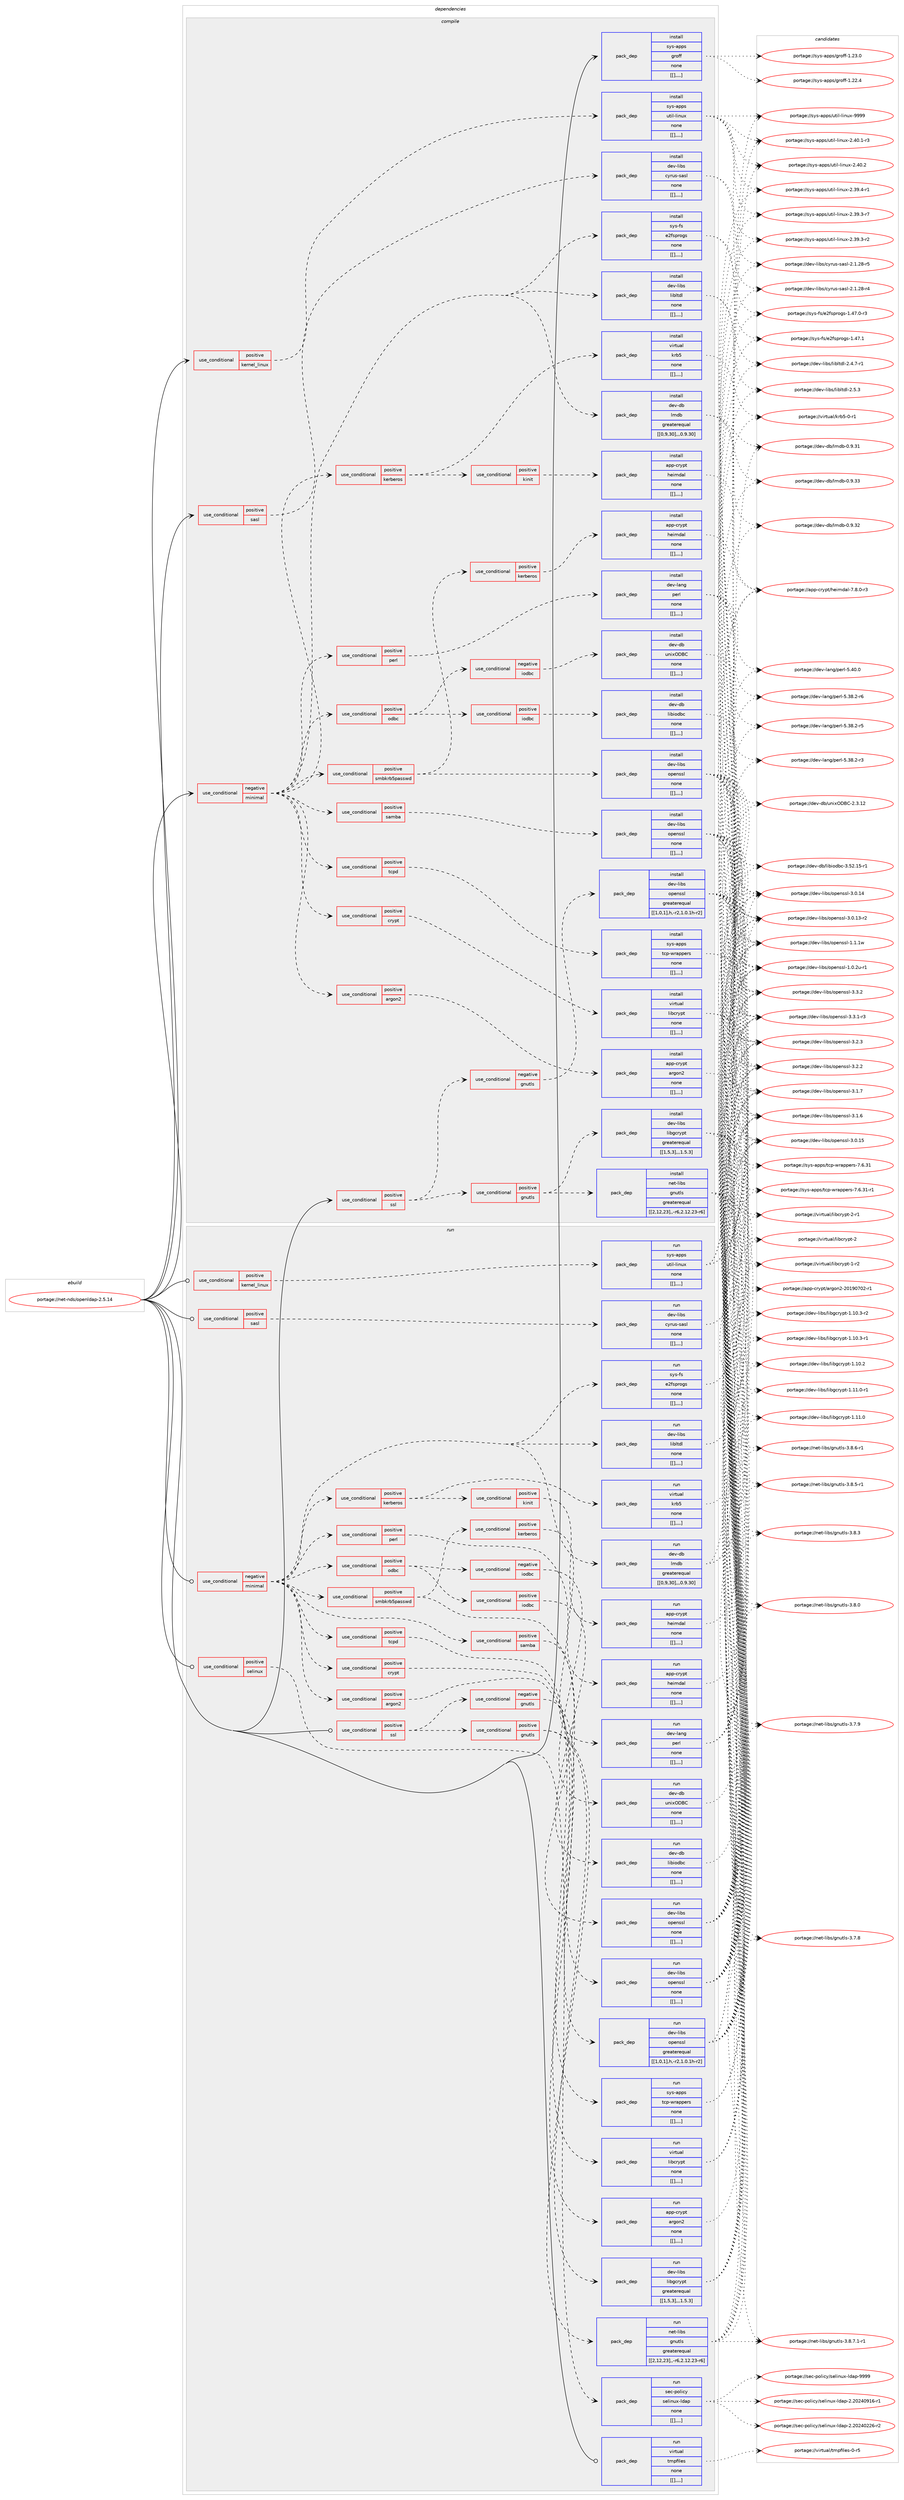 digraph prolog {

# *************
# Graph options
# *************

newrank=true;
concentrate=true;
compound=true;
graph [rankdir=LR,fontname=Helvetica,fontsize=10,ranksep=1.5];#, ranksep=2.5, nodesep=0.2];
edge  [arrowhead=vee];
node  [fontname=Helvetica,fontsize=10];

# **********
# The ebuild
# **********

subgraph cluster_leftcol {
color=gray;
label=<<i>ebuild</i>>;
id [label="portage://net-nds/openldap-2.5.14", color=red, width=4, href="../net-nds/openldap-2.5.14.svg"];
}

# ****************
# The dependencies
# ****************

subgraph cluster_midcol {
color=gray;
label=<<i>dependencies</i>>;
subgraph cluster_compile {
fillcolor="#eeeeee";
style=filled;
label=<<i>compile</i>>;
subgraph cond106045 {
dependency401354 [label=<<TABLE BORDER="0" CELLBORDER="1" CELLSPACING="0" CELLPADDING="4"><TR><TD ROWSPAN="3" CELLPADDING="10">use_conditional</TD></TR><TR><TD>negative</TD></TR><TR><TD>minimal</TD></TR></TABLE>>, shape=none, color=red];
subgraph pack292295 {
dependency401376 [label=<<TABLE BORDER="0" CELLBORDER="1" CELLSPACING="0" CELLPADDING="4" WIDTH="220"><TR><TD ROWSPAN="6" CELLPADDING="30">pack_dep</TD></TR><TR><TD WIDTH="110">install</TD></TR><TR><TD>dev-libs</TD></TR><TR><TD>libltdl</TD></TR><TR><TD>none</TD></TR><TR><TD>[[],,,,]</TD></TR></TABLE>>, shape=none, color=blue];
}
dependency401354:e -> dependency401376:w [weight=20,style="dashed",arrowhead="vee"];
subgraph pack292309 {
dependency401384 [label=<<TABLE BORDER="0" CELLBORDER="1" CELLSPACING="0" CELLPADDING="4" WIDTH="220"><TR><TD ROWSPAN="6" CELLPADDING="30">pack_dep</TD></TR><TR><TD WIDTH="110">install</TD></TR><TR><TD>sys-fs</TD></TR><TR><TD>e2fsprogs</TD></TR><TR><TD>none</TD></TR><TR><TD>[[],,,,]</TD></TR></TABLE>>, shape=none, color=blue];
}
dependency401354:e -> dependency401384:w [weight=20,style="dashed",arrowhead="vee"];
subgraph pack292321 {
dependency401397 [label=<<TABLE BORDER="0" CELLBORDER="1" CELLSPACING="0" CELLPADDING="4" WIDTH="220"><TR><TD ROWSPAN="6" CELLPADDING="30">pack_dep</TD></TR><TR><TD WIDTH="110">install</TD></TR><TR><TD>dev-db</TD></TR><TR><TD>lmdb</TD></TR><TR><TD>greaterequal</TD></TR><TR><TD>[[0,9,30],,,0.9.30]</TD></TR></TABLE>>, shape=none, color=blue];
}
dependency401354:e -> dependency401397:w [weight=20,style="dashed",arrowhead="vee"];
subgraph cond106056 {
dependency401435 [label=<<TABLE BORDER="0" CELLBORDER="1" CELLSPACING="0" CELLPADDING="4"><TR><TD ROWSPAN="3" CELLPADDING="10">use_conditional</TD></TR><TR><TD>positive</TD></TR><TR><TD>argon2</TD></TR></TABLE>>, shape=none, color=red];
subgraph pack292349 {
dependency401450 [label=<<TABLE BORDER="0" CELLBORDER="1" CELLSPACING="0" CELLPADDING="4" WIDTH="220"><TR><TD ROWSPAN="6" CELLPADDING="30">pack_dep</TD></TR><TR><TD WIDTH="110">install</TD></TR><TR><TD>app-crypt</TD></TR><TR><TD>argon2</TD></TR><TR><TD>none</TD></TR><TR><TD>[[],,,,]</TD></TR></TABLE>>, shape=none, color=blue];
}
dependency401435:e -> dependency401450:w [weight=20,style="dashed",arrowhead="vee"];
}
dependency401354:e -> dependency401435:w [weight=20,style="dashed",arrowhead="vee"];
subgraph cond106075 {
dependency401471 [label=<<TABLE BORDER="0" CELLBORDER="1" CELLSPACING="0" CELLPADDING="4"><TR><TD ROWSPAN="3" CELLPADDING="10">use_conditional</TD></TR><TR><TD>positive</TD></TR><TR><TD>crypt</TD></TR></TABLE>>, shape=none, color=red];
subgraph pack292374 {
dependency401472 [label=<<TABLE BORDER="0" CELLBORDER="1" CELLSPACING="0" CELLPADDING="4" WIDTH="220"><TR><TD ROWSPAN="6" CELLPADDING="30">pack_dep</TD></TR><TR><TD WIDTH="110">install</TD></TR><TR><TD>virtual</TD></TR><TR><TD>libcrypt</TD></TR><TR><TD>none</TD></TR><TR><TD>[[],,,,]</TD></TR></TABLE>>, shape=none, color=blue];
}
dependency401471:e -> dependency401472:w [weight=20,style="dashed",arrowhead="vee"];
}
dependency401354:e -> dependency401471:w [weight=20,style="dashed",arrowhead="vee"];
subgraph cond106077 {
dependency401493 [label=<<TABLE BORDER="0" CELLBORDER="1" CELLSPACING="0" CELLPADDING="4"><TR><TD ROWSPAN="3" CELLPADDING="10">use_conditional</TD></TR><TR><TD>positive</TD></TR><TR><TD>tcpd</TD></TR></TABLE>>, shape=none, color=red];
subgraph pack292397 {
dependency401540 [label=<<TABLE BORDER="0" CELLBORDER="1" CELLSPACING="0" CELLPADDING="4" WIDTH="220"><TR><TD ROWSPAN="6" CELLPADDING="30">pack_dep</TD></TR><TR><TD WIDTH="110">install</TD></TR><TR><TD>sys-apps</TD></TR><TR><TD>tcp-wrappers</TD></TR><TR><TD>none</TD></TR><TR><TD>[[],,,,]</TD></TR></TABLE>>, shape=none, color=blue];
}
dependency401493:e -> dependency401540:w [weight=20,style="dashed",arrowhead="vee"];
}
dependency401354:e -> dependency401493:w [weight=20,style="dashed",arrowhead="vee"];
subgraph cond106100 {
dependency401545 [label=<<TABLE BORDER="0" CELLBORDER="1" CELLSPACING="0" CELLPADDING="4"><TR><TD ROWSPAN="3" CELLPADDING="10">use_conditional</TD></TR><TR><TD>positive</TD></TR><TR><TD>odbc</TD></TR></TABLE>>, shape=none, color=red];
subgraph cond106106 {
dependency401603 [label=<<TABLE BORDER="0" CELLBORDER="1" CELLSPACING="0" CELLPADDING="4"><TR><TD ROWSPAN="3" CELLPADDING="10">use_conditional</TD></TR><TR><TD>negative</TD></TR><TR><TD>iodbc</TD></TR></TABLE>>, shape=none, color=red];
subgraph pack292498 {
dependency401658 [label=<<TABLE BORDER="0" CELLBORDER="1" CELLSPACING="0" CELLPADDING="4" WIDTH="220"><TR><TD ROWSPAN="6" CELLPADDING="30">pack_dep</TD></TR><TR><TD WIDTH="110">install</TD></TR><TR><TD>dev-db</TD></TR><TR><TD>unixODBC</TD></TR><TR><TD>none</TD></TR><TR><TD>[[],,,,]</TD></TR></TABLE>>, shape=none, color=blue];
}
dependency401603:e -> dependency401658:w [weight=20,style="dashed",arrowhead="vee"];
}
dependency401545:e -> dependency401603:w [weight=20,style="dashed",arrowhead="vee"];
subgraph cond106135 {
dependency401686 [label=<<TABLE BORDER="0" CELLBORDER="1" CELLSPACING="0" CELLPADDING="4"><TR><TD ROWSPAN="3" CELLPADDING="10">use_conditional</TD></TR><TR><TD>positive</TD></TR><TR><TD>iodbc</TD></TR></TABLE>>, shape=none, color=red];
subgraph pack292520 {
dependency401689 [label=<<TABLE BORDER="0" CELLBORDER="1" CELLSPACING="0" CELLPADDING="4" WIDTH="220"><TR><TD ROWSPAN="6" CELLPADDING="30">pack_dep</TD></TR><TR><TD WIDTH="110">install</TD></TR><TR><TD>dev-db</TD></TR><TR><TD>libiodbc</TD></TR><TR><TD>none</TD></TR><TR><TD>[[],,,,]</TD></TR></TABLE>>, shape=none, color=blue];
}
dependency401686:e -> dependency401689:w [weight=20,style="dashed",arrowhead="vee"];
}
dependency401545:e -> dependency401686:w [weight=20,style="dashed",arrowhead="vee"];
}
dependency401354:e -> dependency401545:w [weight=20,style="dashed",arrowhead="vee"];
subgraph cond106152 {
dependency401710 [label=<<TABLE BORDER="0" CELLBORDER="1" CELLSPACING="0" CELLPADDING="4"><TR><TD ROWSPAN="3" CELLPADDING="10">use_conditional</TD></TR><TR><TD>positive</TD></TR><TR><TD>perl</TD></TR></TABLE>>, shape=none, color=red];
subgraph pack292536 {
dependency401728 [label=<<TABLE BORDER="0" CELLBORDER="1" CELLSPACING="0" CELLPADDING="4" WIDTH="220"><TR><TD ROWSPAN="6" CELLPADDING="30">pack_dep</TD></TR><TR><TD WIDTH="110">install</TD></TR><TR><TD>dev-lang</TD></TR><TR><TD>perl</TD></TR><TR><TD>none</TD></TR><TR><TD>[[],,,,]</TD></TR></TABLE>>, shape=none, color=blue];
}
dependency401710:e -> dependency401728:w [weight=20,style="dashed",arrowhead="vee"];
}
dependency401354:e -> dependency401710:w [weight=20,style="dashed",arrowhead="vee"];
subgraph cond106166 {
dependency401748 [label=<<TABLE BORDER="0" CELLBORDER="1" CELLSPACING="0" CELLPADDING="4"><TR><TD ROWSPAN="3" CELLPADDING="10">use_conditional</TD></TR><TR><TD>positive</TD></TR><TR><TD>samba</TD></TR></TABLE>>, shape=none, color=red];
subgraph pack292600 {
dependency401836 [label=<<TABLE BORDER="0" CELLBORDER="1" CELLSPACING="0" CELLPADDING="4" WIDTH="220"><TR><TD ROWSPAN="6" CELLPADDING="30">pack_dep</TD></TR><TR><TD WIDTH="110">install</TD></TR><TR><TD>dev-libs</TD></TR><TR><TD>openssl</TD></TR><TR><TD>none</TD></TR><TR><TD>[[],,,,]</TD></TR></TABLE>>, shape=none, color=blue];
}
dependency401748:e -> dependency401836:w [weight=20,style="dashed",arrowhead="vee"];
}
dependency401354:e -> dependency401748:w [weight=20,style="dashed",arrowhead="vee"];
subgraph cond106210 {
dependency401931 [label=<<TABLE BORDER="0" CELLBORDER="1" CELLSPACING="0" CELLPADDING="4"><TR><TD ROWSPAN="3" CELLPADDING="10">use_conditional</TD></TR><TR><TD>positive</TD></TR><TR><TD>smbkrb5passwd</TD></TR></TABLE>>, shape=none, color=red];
subgraph pack292702 {
dependency401999 [label=<<TABLE BORDER="0" CELLBORDER="1" CELLSPACING="0" CELLPADDING="4" WIDTH="220"><TR><TD ROWSPAN="6" CELLPADDING="30">pack_dep</TD></TR><TR><TD WIDTH="110">install</TD></TR><TR><TD>dev-libs</TD></TR><TR><TD>openssl</TD></TR><TR><TD>none</TD></TR><TR><TD>[[],,,,]</TD></TR></TABLE>>, shape=none, color=blue];
}
dependency401931:e -> dependency401999:w [weight=20,style="dashed",arrowhead="vee"];
subgraph cond106248 {
dependency402040 [label=<<TABLE BORDER="0" CELLBORDER="1" CELLSPACING="0" CELLPADDING="4"><TR><TD ROWSPAN="3" CELLPADDING="10">use_conditional</TD></TR><TR><TD>positive</TD></TR><TR><TD>kerberos</TD></TR></TABLE>>, shape=none, color=red];
subgraph pack292767 {
dependency402059 [label=<<TABLE BORDER="0" CELLBORDER="1" CELLSPACING="0" CELLPADDING="4" WIDTH="220"><TR><TD ROWSPAN="6" CELLPADDING="30">pack_dep</TD></TR><TR><TD WIDTH="110">install</TD></TR><TR><TD>app-crypt</TD></TR><TR><TD>heimdal</TD></TR><TR><TD>none</TD></TR><TR><TD>[[],,,,]</TD></TR></TABLE>>, shape=none, color=blue];
}
dependency402040:e -> dependency402059:w [weight=20,style="dashed",arrowhead="vee"];
}
dependency401931:e -> dependency402040:w [weight=20,style="dashed",arrowhead="vee"];
}
dependency401354:e -> dependency401931:w [weight=20,style="dashed",arrowhead="vee"];
subgraph cond106262 {
dependency402097 [label=<<TABLE BORDER="0" CELLBORDER="1" CELLSPACING="0" CELLPADDING="4"><TR><TD ROWSPAN="3" CELLPADDING="10">use_conditional</TD></TR><TR><TD>positive</TD></TR><TR><TD>kerberos</TD></TR></TABLE>>, shape=none, color=red];
subgraph pack292798 {
dependency402117 [label=<<TABLE BORDER="0" CELLBORDER="1" CELLSPACING="0" CELLPADDING="4" WIDTH="220"><TR><TD ROWSPAN="6" CELLPADDING="30">pack_dep</TD></TR><TR><TD WIDTH="110">install</TD></TR><TR><TD>virtual</TD></TR><TR><TD>krb5</TD></TR><TR><TD>none</TD></TR><TR><TD>[[],,,,]</TD></TR></TABLE>>, shape=none, color=blue];
}
dependency402097:e -> dependency402117:w [weight=20,style="dashed",arrowhead="vee"];
subgraph cond106273 {
dependency402120 [label=<<TABLE BORDER="0" CELLBORDER="1" CELLSPACING="0" CELLPADDING="4"><TR><TD ROWSPAN="3" CELLPADDING="10">use_conditional</TD></TR><TR><TD>positive</TD></TR><TR><TD>kinit</TD></TR></TABLE>>, shape=none, color=red];
subgraph pack292817 {
dependency402137 [label=<<TABLE BORDER="0" CELLBORDER="1" CELLSPACING="0" CELLPADDING="4" WIDTH="220"><TR><TD ROWSPAN="6" CELLPADDING="30">pack_dep</TD></TR><TR><TD WIDTH="110">install</TD></TR><TR><TD>app-crypt</TD></TR><TR><TD>heimdal</TD></TR><TR><TD>none</TD></TR><TR><TD>[[],,,,]</TD></TR></TABLE>>, shape=none, color=blue];
}
dependency402120:e -> dependency402137:w [weight=20,style="dashed",arrowhead="vee"];
}
dependency402097:e -> dependency402120:w [weight=20,style="dashed",arrowhead="vee"];
}
dependency401354:e -> dependency402097:w [weight=20,style="dashed",arrowhead="vee"];
}
id:e -> dependency401354:w [weight=20,style="solid",arrowhead="vee"];
subgraph cond106283 {
dependency402162 [label=<<TABLE BORDER="0" CELLBORDER="1" CELLSPACING="0" CELLPADDING="4"><TR><TD ROWSPAN="3" CELLPADDING="10">use_conditional</TD></TR><TR><TD>positive</TD></TR><TR><TD>kernel_linux</TD></TR></TABLE>>, shape=none, color=red];
subgraph pack292858 {
dependency402181 [label=<<TABLE BORDER="0" CELLBORDER="1" CELLSPACING="0" CELLPADDING="4" WIDTH="220"><TR><TD ROWSPAN="6" CELLPADDING="30">pack_dep</TD></TR><TR><TD WIDTH="110">install</TD></TR><TR><TD>sys-apps</TD></TR><TR><TD>util-linux</TD></TR><TR><TD>none</TD></TR><TR><TD>[[],,,,]</TD></TR></TABLE>>, shape=none, color=blue];
}
dependency402162:e -> dependency402181:w [weight=20,style="dashed",arrowhead="vee"];
}
id:e -> dependency402162:w [weight=20,style="solid",arrowhead="vee"];
subgraph cond106292 {
dependency402202 [label=<<TABLE BORDER="0" CELLBORDER="1" CELLSPACING="0" CELLPADDING="4"><TR><TD ROWSPAN="3" CELLPADDING="10">use_conditional</TD></TR><TR><TD>positive</TD></TR><TR><TD>sasl</TD></TR></TABLE>>, shape=none, color=red];
subgraph pack292891 {
dependency402256 [label=<<TABLE BORDER="0" CELLBORDER="1" CELLSPACING="0" CELLPADDING="4" WIDTH="220"><TR><TD ROWSPAN="6" CELLPADDING="30">pack_dep</TD></TR><TR><TD WIDTH="110">install</TD></TR><TR><TD>dev-libs</TD></TR><TR><TD>cyrus-sasl</TD></TR><TR><TD>none</TD></TR><TR><TD>[[],,,,]</TD></TR></TABLE>>, shape=none, color=blue];
}
dependency402202:e -> dependency402256:w [weight=20,style="dashed",arrowhead="vee"];
}
id:e -> dependency402202:w [weight=20,style="solid",arrowhead="vee"];
subgraph cond106328 {
dependency402320 [label=<<TABLE BORDER="0" CELLBORDER="1" CELLSPACING="0" CELLPADDING="4"><TR><TD ROWSPAN="3" CELLPADDING="10">use_conditional</TD></TR><TR><TD>positive</TD></TR><TR><TD>ssl</TD></TR></TABLE>>, shape=none, color=red];
subgraph cond106339 {
dependency402358 [label=<<TABLE BORDER="0" CELLBORDER="1" CELLSPACING="0" CELLPADDING="4"><TR><TD ROWSPAN="3" CELLPADDING="10">use_conditional</TD></TR><TR><TD>negative</TD></TR><TR><TD>gnutls</TD></TR></TABLE>>, shape=none, color=red];
subgraph pack293003 {
dependency402379 [label=<<TABLE BORDER="0" CELLBORDER="1" CELLSPACING="0" CELLPADDING="4" WIDTH="220"><TR><TD ROWSPAN="6" CELLPADDING="30">pack_dep</TD></TR><TR><TD WIDTH="110">install</TD></TR><TR><TD>dev-libs</TD></TR><TR><TD>openssl</TD></TR><TR><TD>greaterequal</TD></TR><TR><TD>[[1,0,1],h,-r2,1.0.1h-r2]</TD></TR></TABLE>>, shape=none, color=blue];
}
dependency402358:e -> dependency402379:w [weight=20,style="dashed",arrowhead="vee"];
}
dependency402320:e -> dependency402358:w [weight=20,style="dashed",arrowhead="vee"];
subgraph cond106374 {
dependency402500 [label=<<TABLE BORDER="0" CELLBORDER="1" CELLSPACING="0" CELLPADDING="4"><TR><TD ROWSPAN="3" CELLPADDING="10">use_conditional</TD></TR><TR><TD>positive</TD></TR><TR><TD>gnutls</TD></TR></TABLE>>, shape=none, color=red];
subgraph pack293090 {
dependency402502 [label=<<TABLE BORDER="0" CELLBORDER="1" CELLSPACING="0" CELLPADDING="4" WIDTH="220"><TR><TD ROWSPAN="6" CELLPADDING="30">pack_dep</TD></TR><TR><TD WIDTH="110">install</TD></TR><TR><TD>net-libs</TD></TR><TR><TD>gnutls</TD></TR><TR><TD>greaterequal</TD></TR><TR><TD>[[2,12,23],,-r6,2.12.23-r6]</TD></TR></TABLE>>, shape=none, color=blue];
}
dependency402500:e -> dependency402502:w [weight=20,style="dashed",arrowhead="vee"];
subgraph pack293095 {
dependency402521 [label=<<TABLE BORDER="0" CELLBORDER="1" CELLSPACING="0" CELLPADDING="4" WIDTH="220"><TR><TD ROWSPAN="6" CELLPADDING="30">pack_dep</TD></TR><TR><TD WIDTH="110">install</TD></TR><TR><TD>dev-libs</TD></TR><TR><TD>libgcrypt</TD></TR><TR><TD>greaterequal</TD></TR><TR><TD>[[1,5,3],,,1.5.3]</TD></TR></TABLE>>, shape=none, color=blue];
}
dependency402500:e -> dependency402521:w [weight=20,style="dashed",arrowhead="vee"];
}
dependency402320:e -> dependency402500:w [weight=20,style="dashed",arrowhead="vee"];
}
id:e -> dependency402320:w [weight=20,style="solid",arrowhead="vee"];
subgraph pack293126 {
dependency402564 [label=<<TABLE BORDER="0" CELLBORDER="1" CELLSPACING="0" CELLPADDING="4" WIDTH="220"><TR><TD ROWSPAN="6" CELLPADDING="30">pack_dep</TD></TR><TR><TD WIDTH="110">install</TD></TR><TR><TD>sys-apps</TD></TR><TR><TD>groff</TD></TR><TR><TD>none</TD></TR><TR><TD>[[],,,,]</TD></TR></TABLE>>, shape=none, color=blue];
}
id:e -> dependency402564:w [weight=20,style="solid",arrowhead="vee"];
}
subgraph cluster_compileandrun {
fillcolor="#eeeeee";
style=filled;
label=<<i>compile and run</i>>;
}
subgraph cluster_run {
fillcolor="#eeeeee";
style=filled;
label=<<i>run</i>>;
subgraph cond106401 {
dependency402594 [label=<<TABLE BORDER="0" CELLBORDER="1" CELLSPACING="0" CELLPADDING="4"><TR><TD ROWSPAN="3" CELLPADDING="10">use_conditional</TD></TR><TR><TD>negative</TD></TR><TR><TD>minimal</TD></TR></TABLE>>, shape=none, color=red];
subgraph pack293178 {
dependency402618 [label=<<TABLE BORDER="0" CELLBORDER="1" CELLSPACING="0" CELLPADDING="4" WIDTH="220"><TR><TD ROWSPAN="6" CELLPADDING="30">pack_dep</TD></TR><TR><TD WIDTH="110">run</TD></TR><TR><TD>dev-libs</TD></TR><TR><TD>libltdl</TD></TR><TR><TD>none</TD></TR><TR><TD>[[],,,,]</TD></TR></TABLE>>, shape=none, color=blue];
}
dependency402594:e -> dependency402618:w [weight=20,style="dashed",arrowhead="vee"];
subgraph pack293182 {
dependency402623 [label=<<TABLE BORDER="0" CELLBORDER="1" CELLSPACING="0" CELLPADDING="4" WIDTH="220"><TR><TD ROWSPAN="6" CELLPADDING="30">pack_dep</TD></TR><TR><TD WIDTH="110">run</TD></TR><TR><TD>sys-fs</TD></TR><TR><TD>e2fsprogs</TD></TR><TR><TD>none</TD></TR><TR><TD>[[],,,,]</TD></TR></TABLE>>, shape=none, color=blue];
}
dependency402594:e -> dependency402623:w [weight=20,style="dashed",arrowhead="vee"];
subgraph pack293256 {
dependency402714 [label=<<TABLE BORDER="0" CELLBORDER="1" CELLSPACING="0" CELLPADDING="4" WIDTH="220"><TR><TD ROWSPAN="6" CELLPADDING="30">pack_dep</TD></TR><TR><TD WIDTH="110">run</TD></TR><TR><TD>dev-db</TD></TR><TR><TD>lmdb</TD></TR><TR><TD>greaterequal</TD></TR><TR><TD>[[0,9,30],,,0.9.30]</TD></TR></TABLE>>, shape=none, color=blue];
}
dependency402594:e -> dependency402714:w [weight=20,style="dashed",arrowhead="vee"];
subgraph cond106427 {
dependency402720 [label=<<TABLE BORDER="0" CELLBORDER="1" CELLSPACING="0" CELLPADDING="4"><TR><TD ROWSPAN="3" CELLPADDING="10">use_conditional</TD></TR><TR><TD>positive</TD></TR><TR><TD>argon2</TD></TR></TABLE>>, shape=none, color=red];
subgraph pack293263 {
dependency402722 [label=<<TABLE BORDER="0" CELLBORDER="1" CELLSPACING="0" CELLPADDING="4" WIDTH="220"><TR><TD ROWSPAN="6" CELLPADDING="30">pack_dep</TD></TR><TR><TD WIDTH="110">run</TD></TR><TR><TD>app-crypt</TD></TR><TR><TD>argon2</TD></TR><TR><TD>none</TD></TR><TR><TD>[[],,,,]</TD></TR></TABLE>>, shape=none, color=blue];
}
dependency402720:e -> dependency402722:w [weight=20,style="dashed",arrowhead="vee"];
}
dependency402594:e -> dependency402720:w [weight=20,style="dashed",arrowhead="vee"];
subgraph cond106464 {
dependency402808 [label=<<TABLE BORDER="0" CELLBORDER="1" CELLSPACING="0" CELLPADDING="4"><TR><TD ROWSPAN="3" CELLPADDING="10">use_conditional</TD></TR><TR><TD>positive</TD></TR><TR><TD>crypt</TD></TR></TABLE>>, shape=none, color=red];
subgraph pack293329 {
dependency402827 [label=<<TABLE BORDER="0" CELLBORDER="1" CELLSPACING="0" CELLPADDING="4" WIDTH="220"><TR><TD ROWSPAN="6" CELLPADDING="30">pack_dep</TD></TR><TR><TD WIDTH="110">run</TD></TR><TR><TD>virtual</TD></TR><TR><TD>libcrypt</TD></TR><TR><TD>none</TD></TR><TR><TD>[[],,,,]</TD></TR></TABLE>>, shape=none, color=blue];
}
dependency402808:e -> dependency402827:w [weight=20,style="dashed",arrowhead="vee"];
}
dependency402594:e -> dependency402808:w [weight=20,style="dashed",arrowhead="vee"];
subgraph cond106477 {
dependency402876 [label=<<TABLE BORDER="0" CELLBORDER="1" CELLSPACING="0" CELLPADDING="4"><TR><TD ROWSPAN="3" CELLPADDING="10">use_conditional</TD></TR><TR><TD>positive</TD></TR><TR><TD>tcpd</TD></TR></TABLE>>, shape=none, color=red];
subgraph pack293364 {
dependency402877 [label=<<TABLE BORDER="0" CELLBORDER="1" CELLSPACING="0" CELLPADDING="4" WIDTH="220"><TR><TD ROWSPAN="6" CELLPADDING="30">pack_dep</TD></TR><TR><TD WIDTH="110">run</TD></TR><TR><TD>sys-apps</TD></TR><TR><TD>tcp-wrappers</TD></TR><TR><TD>none</TD></TR><TR><TD>[[],,,,]</TD></TR></TABLE>>, shape=none, color=blue];
}
dependency402876:e -> dependency402877:w [weight=20,style="dashed",arrowhead="vee"];
}
dependency402594:e -> dependency402876:w [weight=20,style="dashed",arrowhead="vee"];
subgraph cond106494 {
dependency402928 [label=<<TABLE BORDER="0" CELLBORDER="1" CELLSPACING="0" CELLPADDING="4"><TR><TD ROWSPAN="3" CELLPADDING="10">use_conditional</TD></TR><TR><TD>positive</TD></TR><TR><TD>odbc</TD></TR></TABLE>>, shape=none, color=red];
subgraph cond106500 {
dependency402930 [label=<<TABLE BORDER="0" CELLBORDER="1" CELLSPACING="0" CELLPADDING="4"><TR><TD ROWSPAN="3" CELLPADDING="10">use_conditional</TD></TR><TR><TD>negative</TD></TR><TR><TD>iodbc</TD></TR></TABLE>>, shape=none, color=red];
subgraph pack293401 {
dependency402933 [label=<<TABLE BORDER="0" CELLBORDER="1" CELLSPACING="0" CELLPADDING="4" WIDTH="220"><TR><TD ROWSPAN="6" CELLPADDING="30">pack_dep</TD></TR><TR><TD WIDTH="110">run</TD></TR><TR><TD>dev-db</TD></TR><TR><TD>unixODBC</TD></TR><TR><TD>none</TD></TR><TR><TD>[[],,,,]</TD></TR></TABLE>>, shape=none, color=blue];
}
dependency402930:e -> dependency402933:w [weight=20,style="dashed",arrowhead="vee"];
}
dependency402928:e -> dependency402930:w [weight=20,style="dashed",arrowhead="vee"];
subgraph cond106513 {
dependency402997 [label=<<TABLE BORDER="0" CELLBORDER="1" CELLSPACING="0" CELLPADDING="4"><TR><TD ROWSPAN="3" CELLPADDING="10">use_conditional</TD></TR><TR><TD>positive</TD></TR><TR><TD>iodbc</TD></TR></TABLE>>, shape=none, color=red];
subgraph pack293487 {
dependency403091 [label=<<TABLE BORDER="0" CELLBORDER="1" CELLSPACING="0" CELLPADDING="4" WIDTH="220"><TR><TD ROWSPAN="6" CELLPADDING="30">pack_dep</TD></TR><TR><TD WIDTH="110">run</TD></TR><TR><TD>dev-db</TD></TR><TR><TD>libiodbc</TD></TR><TR><TD>none</TD></TR><TR><TD>[[],,,,]</TD></TR></TABLE>>, shape=none, color=blue];
}
dependency402997:e -> dependency403091:w [weight=20,style="dashed",arrowhead="vee"];
}
dependency402928:e -> dependency402997:w [weight=20,style="dashed",arrowhead="vee"];
}
dependency402594:e -> dependency402928:w [weight=20,style="dashed",arrowhead="vee"];
subgraph cond106549 {
dependency403121 [label=<<TABLE BORDER="0" CELLBORDER="1" CELLSPACING="0" CELLPADDING="4"><TR><TD ROWSPAN="3" CELLPADDING="10">use_conditional</TD></TR><TR><TD>positive</TD></TR><TR><TD>perl</TD></TR></TABLE>>, shape=none, color=red];
subgraph pack293574 {
dependency403184 [label=<<TABLE BORDER="0" CELLBORDER="1" CELLSPACING="0" CELLPADDING="4" WIDTH="220"><TR><TD ROWSPAN="6" CELLPADDING="30">pack_dep</TD></TR><TR><TD WIDTH="110">run</TD></TR><TR><TD>dev-lang</TD></TR><TR><TD>perl</TD></TR><TR><TD>none</TD></TR><TR><TD>[[],,,,]</TD></TR></TABLE>>, shape=none, color=blue];
}
dependency403121:e -> dependency403184:w [weight=20,style="dashed",arrowhead="vee"];
}
dependency402594:e -> dependency403121:w [weight=20,style="dashed",arrowhead="vee"];
subgraph cond106568 {
dependency403246 [label=<<TABLE BORDER="0" CELLBORDER="1" CELLSPACING="0" CELLPADDING="4"><TR><TD ROWSPAN="3" CELLPADDING="10">use_conditional</TD></TR><TR><TD>positive</TD></TR><TR><TD>samba</TD></TR></TABLE>>, shape=none, color=red];
subgraph pack293643 {
dependency403285 [label=<<TABLE BORDER="0" CELLBORDER="1" CELLSPACING="0" CELLPADDING="4" WIDTH="220"><TR><TD ROWSPAN="6" CELLPADDING="30">pack_dep</TD></TR><TR><TD WIDTH="110">run</TD></TR><TR><TD>dev-libs</TD></TR><TR><TD>openssl</TD></TR><TR><TD>none</TD></TR><TR><TD>[[],,,,]</TD></TR></TABLE>>, shape=none, color=blue];
}
dependency403246:e -> dependency403285:w [weight=20,style="dashed",arrowhead="vee"];
}
dependency402594:e -> dependency403246:w [weight=20,style="dashed",arrowhead="vee"];
subgraph cond106587 {
dependency403312 [label=<<TABLE BORDER="0" CELLBORDER="1" CELLSPACING="0" CELLPADDING="4"><TR><TD ROWSPAN="3" CELLPADDING="10">use_conditional</TD></TR><TR><TD>positive</TD></TR><TR><TD>smbkrb5passwd</TD></TR></TABLE>>, shape=none, color=red];
subgraph pack293686 {
dependency403329 [label=<<TABLE BORDER="0" CELLBORDER="1" CELLSPACING="0" CELLPADDING="4" WIDTH="220"><TR><TD ROWSPAN="6" CELLPADDING="30">pack_dep</TD></TR><TR><TD WIDTH="110">run</TD></TR><TR><TD>dev-libs</TD></TR><TR><TD>openssl</TD></TR><TR><TD>none</TD></TR><TR><TD>[[],,,,]</TD></TR></TABLE>>, shape=none, color=blue];
}
dependency403312:e -> dependency403329:w [weight=20,style="dashed",arrowhead="vee"];
subgraph cond106618 {
dependency403436 [label=<<TABLE BORDER="0" CELLBORDER="1" CELLSPACING="0" CELLPADDING="4"><TR><TD ROWSPAN="3" CELLPADDING="10">use_conditional</TD></TR><TR><TD>positive</TD></TR><TR><TD>kerberos</TD></TR></TABLE>>, shape=none, color=red];
subgraph pack293784 {
dependency403476 [label=<<TABLE BORDER="0" CELLBORDER="1" CELLSPACING="0" CELLPADDING="4" WIDTH="220"><TR><TD ROWSPAN="6" CELLPADDING="30">pack_dep</TD></TR><TR><TD WIDTH="110">run</TD></TR><TR><TD>app-crypt</TD></TR><TR><TD>heimdal</TD></TR><TR><TD>none</TD></TR><TR><TD>[[],,,,]</TD></TR></TABLE>>, shape=none, color=blue];
}
dependency403436:e -> dependency403476:w [weight=20,style="dashed",arrowhead="vee"];
}
dependency403312:e -> dependency403436:w [weight=20,style="dashed",arrowhead="vee"];
}
dependency402594:e -> dependency403312:w [weight=20,style="dashed",arrowhead="vee"];
subgraph cond106674 {
dependency403556 [label=<<TABLE BORDER="0" CELLBORDER="1" CELLSPACING="0" CELLPADDING="4"><TR><TD ROWSPAN="3" CELLPADDING="10">use_conditional</TD></TR><TR><TD>positive</TD></TR><TR><TD>kerberos</TD></TR></TABLE>>, shape=none, color=red];
subgraph pack293852 {
dependency403647 [label=<<TABLE BORDER="0" CELLBORDER="1" CELLSPACING="0" CELLPADDING="4" WIDTH="220"><TR><TD ROWSPAN="6" CELLPADDING="30">pack_dep</TD></TR><TR><TD WIDTH="110">run</TD></TR><TR><TD>virtual</TD></TR><TR><TD>krb5</TD></TR><TR><TD>none</TD></TR><TR><TD>[[],,,,]</TD></TR></TABLE>>, shape=none, color=blue];
}
dependency403556:e -> dependency403647:w [weight=20,style="dashed",arrowhead="vee"];
subgraph cond106704 {
dependency403725 [label=<<TABLE BORDER="0" CELLBORDER="1" CELLSPACING="0" CELLPADDING="4"><TR><TD ROWSPAN="3" CELLPADDING="10">use_conditional</TD></TR><TR><TD>positive</TD></TR><TR><TD>kinit</TD></TR></TABLE>>, shape=none, color=red];
subgraph pack293960 {
dependency403726 [label=<<TABLE BORDER="0" CELLBORDER="1" CELLSPACING="0" CELLPADDING="4" WIDTH="220"><TR><TD ROWSPAN="6" CELLPADDING="30">pack_dep</TD></TR><TR><TD WIDTH="110">run</TD></TR><TR><TD>app-crypt</TD></TR><TR><TD>heimdal</TD></TR><TR><TD>none</TD></TR><TR><TD>[[],,,,]</TD></TR></TABLE>>, shape=none, color=blue];
}
dependency403725:e -> dependency403726:w [weight=20,style="dashed",arrowhead="vee"];
}
dependency403556:e -> dependency403725:w [weight=20,style="dashed",arrowhead="vee"];
}
dependency402594:e -> dependency403556:w [weight=20,style="dashed",arrowhead="vee"];
}
id:e -> dependency402594:w [weight=20,style="solid",arrowhead="odot"];
subgraph cond106746 {
dependency403801 [label=<<TABLE BORDER="0" CELLBORDER="1" CELLSPACING="0" CELLPADDING="4"><TR><TD ROWSPAN="3" CELLPADDING="10">use_conditional</TD></TR><TR><TD>positive</TD></TR><TR><TD>kernel_linux</TD></TR></TABLE>>, shape=none, color=red];
subgraph pack294026 {
dependency403854 [label=<<TABLE BORDER="0" CELLBORDER="1" CELLSPACING="0" CELLPADDING="4" WIDTH="220"><TR><TD ROWSPAN="6" CELLPADDING="30">pack_dep</TD></TR><TR><TD WIDTH="110">run</TD></TR><TR><TD>sys-apps</TD></TR><TR><TD>util-linux</TD></TR><TR><TD>none</TD></TR><TR><TD>[[],,,,]</TD></TR></TABLE>>, shape=none, color=blue];
}
dependency403801:e -> dependency403854:w [weight=20,style="dashed",arrowhead="vee"];
}
id:e -> dependency403801:w [weight=20,style="solid",arrowhead="odot"];
subgraph cond106784 {
dependency403911 [label=<<TABLE BORDER="0" CELLBORDER="1" CELLSPACING="0" CELLPADDING="4"><TR><TD ROWSPAN="3" CELLPADDING="10">use_conditional</TD></TR><TR><TD>positive</TD></TR><TR><TD>sasl</TD></TR></TABLE>>, shape=none, color=red];
subgraph pack294110 {
dependency403967 [label=<<TABLE BORDER="0" CELLBORDER="1" CELLSPACING="0" CELLPADDING="4" WIDTH="220"><TR><TD ROWSPAN="6" CELLPADDING="30">pack_dep</TD></TR><TR><TD WIDTH="110">run</TD></TR><TR><TD>dev-libs</TD></TR><TR><TD>cyrus-sasl</TD></TR><TR><TD>none</TD></TR><TR><TD>[[],,,,]</TD></TR></TABLE>>, shape=none, color=blue];
}
dependency403911:e -> dependency403967:w [weight=20,style="dashed",arrowhead="vee"];
}
id:e -> dependency403911:w [weight=20,style="solid",arrowhead="odot"];
subgraph cond106815 {
dependency404087 [label=<<TABLE BORDER="0" CELLBORDER="1" CELLSPACING="0" CELLPADDING="4"><TR><TD ROWSPAN="3" CELLPADDING="10">use_conditional</TD></TR><TR><TD>positive</TD></TR><TR><TD>selinux</TD></TR></TABLE>>, shape=none, color=red];
subgraph pack294206 {
dependency404089 [label=<<TABLE BORDER="0" CELLBORDER="1" CELLSPACING="0" CELLPADDING="4" WIDTH="220"><TR><TD ROWSPAN="6" CELLPADDING="30">pack_dep</TD></TR><TR><TD WIDTH="110">run</TD></TR><TR><TD>sec-policy</TD></TR><TR><TD>selinux-ldap</TD></TR><TR><TD>none</TD></TR><TR><TD>[[],,,,]</TD></TR></TABLE>>, shape=none, color=blue];
}
dependency404087:e -> dependency404089:w [weight=20,style="dashed",arrowhead="vee"];
}
id:e -> dependency404087:w [weight=20,style="solid",arrowhead="odot"];
subgraph cond106846 {
dependency404099 [label=<<TABLE BORDER="0" CELLBORDER="1" CELLSPACING="0" CELLPADDING="4"><TR><TD ROWSPAN="3" CELLPADDING="10">use_conditional</TD></TR><TR><TD>positive</TD></TR><TR><TD>ssl</TD></TR></TABLE>>, shape=none, color=red];
subgraph cond106860 {
dependency404173 [label=<<TABLE BORDER="0" CELLBORDER="1" CELLSPACING="0" CELLPADDING="4"><TR><TD ROWSPAN="3" CELLPADDING="10">use_conditional</TD></TR><TR><TD>negative</TD></TR><TR><TD>gnutls</TD></TR></TABLE>>, shape=none, color=red];
subgraph pack294264 {
dependency404175 [label=<<TABLE BORDER="0" CELLBORDER="1" CELLSPACING="0" CELLPADDING="4" WIDTH="220"><TR><TD ROWSPAN="6" CELLPADDING="30">pack_dep</TD></TR><TR><TD WIDTH="110">run</TD></TR><TR><TD>dev-libs</TD></TR><TR><TD>openssl</TD></TR><TR><TD>greaterequal</TD></TR><TR><TD>[[1,0,1],h,-r2,1.0.1h-r2]</TD></TR></TABLE>>, shape=none, color=blue];
}
dependency404173:e -> dependency404175:w [weight=20,style="dashed",arrowhead="vee"];
}
dependency404099:e -> dependency404173:w [weight=20,style="dashed",arrowhead="vee"];
subgraph cond106873 {
dependency404179 [label=<<TABLE BORDER="0" CELLBORDER="1" CELLSPACING="0" CELLPADDING="4"><TR><TD ROWSPAN="3" CELLPADDING="10">use_conditional</TD></TR><TR><TD>positive</TD></TR><TR><TD>gnutls</TD></TR></TABLE>>, shape=none, color=red];
subgraph pack294267 {
dependency404234 [label=<<TABLE BORDER="0" CELLBORDER="1" CELLSPACING="0" CELLPADDING="4" WIDTH="220"><TR><TD ROWSPAN="6" CELLPADDING="30">pack_dep</TD></TR><TR><TD WIDTH="110">run</TD></TR><TR><TD>net-libs</TD></TR><TR><TD>gnutls</TD></TR><TR><TD>greaterequal</TD></TR><TR><TD>[[2,12,23],,-r6,2.12.23-r6]</TD></TR></TABLE>>, shape=none, color=blue];
}
dependency404179:e -> dependency404234:w [weight=20,style="dashed",arrowhead="vee"];
subgraph pack294307 {
dependency404293 [label=<<TABLE BORDER="0" CELLBORDER="1" CELLSPACING="0" CELLPADDING="4" WIDTH="220"><TR><TD ROWSPAN="6" CELLPADDING="30">pack_dep</TD></TR><TR><TD WIDTH="110">run</TD></TR><TR><TD>dev-libs</TD></TR><TR><TD>libgcrypt</TD></TR><TR><TD>greaterequal</TD></TR><TR><TD>[[1,5,3],,,1.5.3]</TD></TR></TABLE>>, shape=none, color=blue];
}
dependency404179:e -> dependency404293:w [weight=20,style="dashed",arrowhead="vee"];
}
dependency404099:e -> dependency404179:w [weight=20,style="dashed",arrowhead="vee"];
}
id:e -> dependency404099:w [weight=20,style="solid",arrowhead="odot"];
subgraph pack294387 {
dependency404364 [label=<<TABLE BORDER="0" CELLBORDER="1" CELLSPACING="0" CELLPADDING="4" WIDTH="220"><TR><TD ROWSPAN="6" CELLPADDING="30">pack_dep</TD></TR><TR><TD WIDTH="110">run</TD></TR><TR><TD>virtual</TD></TR><TR><TD>tmpfiles</TD></TR><TR><TD>none</TD></TR><TR><TD>[[],,,,]</TD></TR></TABLE>>, shape=none, color=blue];
}
id:e -> dependency404364:w [weight=20,style="solid",arrowhead="odot"];
}
}

# **************
# The candidates
# **************

subgraph cluster_choices {
rank=same;
color=gray;
label=<<i>candidates</i>>;

subgraph choice293296 {
color=black;
nodesep=1;
choice10010111845108105981154710810598108116100108455046534651 [label="portage://dev-libs/libltdl-2.5.3", color=red, width=4,href="../dev-libs/libltdl-2.5.3.svg"];
choice100101118451081059811547108105981081161001084550465246554511449 [label="portage://dev-libs/libltdl-2.4.7-r1", color=red, width=4,href="../dev-libs/libltdl-2.4.7-r1.svg"];
dependency401376:e -> choice10010111845108105981154710810598108116100108455046534651:w [style=dotted,weight="100"];
dependency401376:e -> choice100101118451081059811547108105981081161001084550465246554511449:w [style=dotted,weight="100"];
}
subgraph choice293303 {
color=black;
nodesep=1;
choice11512111545102115471015010211511211411110311545494652554649 [label="portage://sys-fs/e2fsprogs-1.47.1", color=red, width=4,href="../sys-fs/e2fsprogs-1.47.1.svg"];
choice115121115451021154710150102115112114111103115454946525546484511451 [label="portage://sys-fs/e2fsprogs-1.47.0-r3", color=red, width=4,href="../sys-fs/e2fsprogs-1.47.0-r3.svg"];
dependency401384:e -> choice11512111545102115471015010211511211411110311545494652554649:w [style=dotted,weight="100"];
dependency401384:e -> choice115121115451021154710150102115112114111103115454946525546484511451:w [style=dotted,weight="100"];
}
subgraph choice293308 {
color=black;
nodesep=1;
choice1001011184510098471081091009845484657465151 [label="portage://dev-db/lmdb-0.9.33", color=red, width=4,href="../dev-db/lmdb-0.9.33.svg"];
choice1001011184510098471081091009845484657465150 [label="portage://dev-db/lmdb-0.9.32", color=red, width=4,href="../dev-db/lmdb-0.9.32.svg"];
choice1001011184510098471081091009845484657465149 [label="portage://dev-db/lmdb-0.9.31", color=red, width=4,href="../dev-db/lmdb-0.9.31.svg"];
dependency401397:e -> choice1001011184510098471081091009845484657465151:w [style=dotted,weight="100"];
dependency401397:e -> choice1001011184510098471081091009845484657465150:w [style=dotted,weight="100"];
dependency401397:e -> choice1001011184510098471081091009845484657465149:w [style=dotted,weight="100"];
}
subgraph choice293312 {
color=black;
nodesep=1;
choice9711211245991141211121164797114103111110504550484957485548504511449 [label="portage://app-crypt/argon2-20190702-r1", color=red, width=4,href="../app-crypt/argon2-20190702-r1.svg"];
dependency401450:e -> choice9711211245991141211121164797114103111110504550484957485548504511449:w [style=dotted,weight="100"];
}
subgraph choice293314 {
color=black;
nodesep=1;
choice1181051141161179710847108105989911412111211645504511449 [label="portage://virtual/libcrypt-2-r1", color=red, width=4,href="../virtual/libcrypt-2-r1.svg"];
choice118105114116117971084710810598991141211121164550 [label="portage://virtual/libcrypt-2", color=red, width=4,href="../virtual/libcrypt-2.svg"];
choice1181051141161179710847108105989911412111211645494511450 [label="portage://virtual/libcrypt-1-r2", color=red, width=4,href="../virtual/libcrypt-1-r2.svg"];
dependency401472:e -> choice1181051141161179710847108105989911412111211645504511449:w [style=dotted,weight="100"];
dependency401472:e -> choice118105114116117971084710810598991141211121164550:w [style=dotted,weight="100"];
dependency401472:e -> choice1181051141161179710847108105989911412111211645494511450:w [style=dotted,weight="100"];
}
subgraph choice293335 {
color=black;
nodesep=1;
choice115121115459711211211547116991124511911497112112101114115455546544651494511449 [label="portage://sys-apps/tcp-wrappers-7.6.31-r1", color=red, width=4,href="../sys-apps/tcp-wrappers-7.6.31-r1.svg"];
choice11512111545971121121154711699112451191149711211210111411545554654465149 [label="portage://sys-apps/tcp-wrappers-7.6.31", color=red, width=4,href="../sys-apps/tcp-wrappers-7.6.31.svg"];
dependency401540:e -> choice115121115459711211211547116991124511911497112112101114115455546544651494511449:w [style=dotted,weight="100"];
dependency401540:e -> choice11512111545971121121154711699112451191149711211210111411545554654465149:w [style=dotted,weight="100"];
}
subgraph choice293346 {
color=black;
nodesep=1;
choice1001011184510098471171101051207968666745504651464950 [label="portage://dev-db/unixODBC-2.3.12", color=red, width=4,href="../dev-db/unixODBC-2.3.12.svg"];
dependency401658:e -> choice1001011184510098471171101051207968666745504651464950:w [style=dotted,weight="100"];
}
subgraph choice293348 {
color=black;
nodesep=1;
choice10010111845100984710810598105111100989945514653504649534511449 [label="portage://dev-db/libiodbc-3.52.15-r1", color=red, width=4,href="../dev-db/libiodbc-3.52.15-r1.svg"];
dependency401689:e -> choice10010111845100984710810598105111100989945514653504649534511449:w [style=dotted,weight="100"];
}
subgraph choice293351 {
color=black;
nodesep=1;
choice10010111845108971101034711210111410845534652484648 [label="portage://dev-lang/perl-5.40.0", color=red, width=4,href="../dev-lang/perl-5.40.0.svg"];
choice100101118451089711010347112101114108455346515646504511454 [label="portage://dev-lang/perl-5.38.2-r6", color=red, width=4,href="../dev-lang/perl-5.38.2-r6.svg"];
choice100101118451089711010347112101114108455346515646504511453 [label="portage://dev-lang/perl-5.38.2-r5", color=red, width=4,href="../dev-lang/perl-5.38.2-r5.svg"];
choice100101118451089711010347112101114108455346515646504511451 [label="portage://dev-lang/perl-5.38.2-r3", color=red, width=4,href="../dev-lang/perl-5.38.2-r3.svg"];
dependency401728:e -> choice10010111845108971101034711210111410845534652484648:w [style=dotted,weight="100"];
dependency401728:e -> choice100101118451089711010347112101114108455346515646504511454:w [style=dotted,weight="100"];
dependency401728:e -> choice100101118451089711010347112101114108455346515646504511453:w [style=dotted,weight="100"];
dependency401728:e -> choice100101118451089711010347112101114108455346515646504511451:w [style=dotted,weight="100"];
}
subgraph choice293362 {
color=black;
nodesep=1;
choice100101118451081059811547111112101110115115108455146514650 [label="portage://dev-libs/openssl-3.3.2", color=red, width=4,href="../dev-libs/openssl-3.3.2.svg"];
choice1001011184510810598115471111121011101151151084551465146494511451 [label="portage://dev-libs/openssl-3.3.1-r3", color=red, width=4,href="../dev-libs/openssl-3.3.1-r3.svg"];
choice100101118451081059811547111112101110115115108455146504651 [label="portage://dev-libs/openssl-3.2.3", color=red, width=4,href="../dev-libs/openssl-3.2.3.svg"];
choice100101118451081059811547111112101110115115108455146504650 [label="portage://dev-libs/openssl-3.2.2", color=red, width=4,href="../dev-libs/openssl-3.2.2.svg"];
choice100101118451081059811547111112101110115115108455146494655 [label="portage://dev-libs/openssl-3.1.7", color=red, width=4,href="../dev-libs/openssl-3.1.7.svg"];
choice100101118451081059811547111112101110115115108455146494654 [label="portage://dev-libs/openssl-3.1.6", color=red, width=4,href="../dev-libs/openssl-3.1.6.svg"];
choice10010111845108105981154711111210111011511510845514648464953 [label="portage://dev-libs/openssl-3.0.15", color=red, width=4,href="../dev-libs/openssl-3.0.15.svg"];
choice10010111845108105981154711111210111011511510845514648464952 [label="portage://dev-libs/openssl-3.0.14", color=red, width=4,href="../dev-libs/openssl-3.0.14.svg"];
choice100101118451081059811547111112101110115115108455146484649514511450 [label="portage://dev-libs/openssl-3.0.13-r2", color=red, width=4,href="../dev-libs/openssl-3.0.13-r2.svg"];
choice100101118451081059811547111112101110115115108454946494649119 [label="portage://dev-libs/openssl-1.1.1w", color=red, width=4,href="../dev-libs/openssl-1.1.1w.svg"];
choice1001011184510810598115471111121011101151151084549464846501174511449 [label="portage://dev-libs/openssl-1.0.2u-r1", color=red, width=4,href="../dev-libs/openssl-1.0.2u-r1.svg"];
dependency401836:e -> choice100101118451081059811547111112101110115115108455146514650:w [style=dotted,weight="100"];
dependency401836:e -> choice1001011184510810598115471111121011101151151084551465146494511451:w [style=dotted,weight="100"];
dependency401836:e -> choice100101118451081059811547111112101110115115108455146504651:w [style=dotted,weight="100"];
dependency401836:e -> choice100101118451081059811547111112101110115115108455146504650:w [style=dotted,weight="100"];
dependency401836:e -> choice100101118451081059811547111112101110115115108455146494655:w [style=dotted,weight="100"];
dependency401836:e -> choice100101118451081059811547111112101110115115108455146494654:w [style=dotted,weight="100"];
dependency401836:e -> choice10010111845108105981154711111210111011511510845514648464953:w [style=dotted,weight="100"];
dependency401836:e -> choice10010111845108105981154711111210111011511510845514648464952:w [style=dotted,weight="100"];
dependency401836:e -> choice100101118451081059811547111112101110115115108455146484649514511450:w [style=dotted,weight="100"];
dependency401836:e -> choice100101118451081059811547111112101110115115108454946494649119:w [style=dotted,weight="100"];
dependency401836:e -> choice1001011184510810598115471111121011101151151084549464846501174511449:w [style=dotted,weight="100"];
}
subgraph choice293371 {
color=black;
nodesep=1;
choice100101118451081059811547111112101110115115108455146514650 [label="portage://dev-libs/openssl-3.3.2", color=red, width=4,href="../dev-libs/openssl-3.3.2.svg"];
choice1001011184510810598115471111121011101151151084551465146494511451 [label="portage://dev-libs/openssl-3.3.1-r3", color=red, width=4,href="../dev-libs/openssl-3.3.1-r3.svg"];
choice100101118451081059811547111112101110115115108455146504651 [label="portage://dev-libs/openssl-3.2.3", color=red, width=4,href="../dev-libs/openssl-3.2.3.svg"];
choice100101118451081059811547111112101110115115108455146504650 [label="portage://dev-libs/openssl-3.2.2", color=red, width=4,href="../dev-libs/openssl-3.2.2.svg"];
choice100101118451081059811547111112101110115115108455146494655 [label="portage://dev-libs/openssl-3.1.7", color=red, width=4,href="../dev-libs/openssl-3.1.7.svg"];
choice100101118451081059811547111112101110115115108455146494654 [label="portage://dev-libs/openssl-3.1.6", color=red, width=4,href="../dev-libs/openssl-3.1.6.svg"];
choice10010111845108105981154711111210111011511510845514648464953 [label="portage://dev-libs/openssl-3.0.15", color=red, width=4,href="../dev-libs/openssl-3.0.15.svg"];
choice10010111845108105981154711111210111011511510845514648464952 [label="portage://dev-libs/openssl-3.0.14", color=red, width=4,href="../dev-libs/openssl-3.0.14.svg"];
choice100101118451081059811547111112101110115115108455146484649514511450 [label="portage://dev-libs/openssl-3.0.13-r2", color=red, width=4,href="../dev-libs/openssl-3.0.13-r2.svg"];
choice100101118451081059811547111112101110115115108454946494649119 [label="portage://dev-libs/openssl-1.1.1w", color=red, width=4,href="../dev-libs/openssl-1.1.1w.svg"];
choice1001011184510810598115471111121011101151151084549464846501174511449 [label="portage://dev-libs/openssl-1.0.2u-r1", color=red, width=4,href="../dev-libs/openssl-1.0.2u-r1.svg"];
dependency401999:e -> choice100101118451081059811547111112101110115115108455146514650:w [style=dotted,weight="100"];
dependency401999:e -> choice1001011184510810598115471111121011101151151084551465146494511451:w [style=dotted,weight="100"];
dependency401999:e -> choice100101118451081059811547111112101110115115108455146504651:w [style=dotted,weight="100"];
dependency401999:e -> choice100101118451081059811547111112101110115115108455146504650:w [style=dotted,weight="100"];
dependency401999:e -> choice100101118451081059811547111112101110115115108455146494655:w [style=dotted,weight="100"];
dependency401999:e -> choice100101118451081059811547111112101110115115108455146494654:w [style=dotted,weight="100"];
dependency401999:e -> choice10010111845108105981154711111210111011511510845514648464953:w [style=dotted,weight="100"];
dependency401999:e -> choice10010111845108105981154711111210111011511510845514648464952:w [style=dotted,weight="100"];
dependency401999:e -> choice100101118451081059811547111112101110115115108455146484649514511450:w [style=dotted,weight="100"];
dependency401999:e -> choice100101118451081059811547111112101110115115108454946494649119:w [style=dotted,weight="100"];
dependency401999:e -> choice1001011184510810598115471111121011101151151084549464846501174511449:w [style=dotted,weight="100"];
}
subgraph choice293392 {
color=black;
nodesep=1;
choice97112112459911412111211647104101105109100971084555465646484511451 [label="portage://app-crypt/heimdal-7.8.0-r3", color=red, width=4,href="../app-crypt/heimdal-7.8.0-r3.svg"];
dependency402059:e -> choice97112112459911412111211647104101105109100971084555465646484511451:w [style=dotted,weight="100"];
}
subgraph choice293446 {
color=black;
nodesep=1;
choice1181051141161179710847107114985345484511449 [label="portage://virtual/krb5-0-r1", color=red, width=4,href="../virtual/krb5-0-r1.svg"];
dependency402117:e -> choice1181051141161179710847107114985345484511449:w [style=dotted,weight="100"];
}
subgraph choice293450 {
color=black;
nodesep=1;
choice97112112459911412111211647104101105109100971084555465646484511451 [label="portage://app-crypt/heimdal-7.8.0-r3", color=red, width=4,href="../app-crypt/heimdal-7.8.0-r3.svg"];
dependency402137:e -> choice97112112459911412111211647104101105109100971084555465646484511451:w [style=dotted,weight="100"];
}
subgraph choice293454 {
color=black;
nodesep=1;
choice115121115459711211211547117116105108451081051101171204557575757 [label="portage://sys-apps/util-linux-9999", color=red, width=4,href="../sys-apps/util-linux-9999.svg"];
choice1151211154597112112115471171161051084510810511011712045504652484650 [label="portage://sys-apps/util-linux-2.40.2", color=red, width=4,href="../sys-apps/util-linux-2.40.2.svg"];
choice11512111545971121121154711711610510845108105110117120455046524846494511451 [label="portage://sys-apps/util-linux-2.40.1-r3", color=red, width=4,href="../sys-apps/util-linux-2.40.1-r3.svg"];
choice11512111545971121121154711711610510845108105110117120455046515746524511449 [label="portage://sys-apps/util-linux-2.39.4-r1", color=red, width=4,href="../sys-apps/util-linux-2.39.4-r1.svg"];
choice11512111545971121121154711711610510845108105110117120455046515746514511455 [label="portage://sys-apps/util-linux-2.39.3-r7", color=red, width=4,href="../sys-apps/util-linux-2.39.3-r7.svg"];
choice11512111545971121121154711711610510845108105110117120455046515746514511450 [label="portage://sys-apps/util-linux-2.39.3-r2", color=red, width=4,href="../sys-apps/util-linux-2.39.3-r2.svg"];
dependency402181:e -> choice115121115459711211211547117116105108451081051101171204557575757:w [style=dotted,weight="100"];
dependency402181:e -> choice1151211154597112112115471171161051084510810511011712045504652484650:w [style=dotted,weight="100"];
dependency402181:e -> choice11512111545971121121154711711610510845108105110117120455046524846494511451:w [style=dotted,weight="100"];
dependency402181:e -> choice11512111545971121121154711711610510845108105110117120455046515746524511449:w [style=dotted,weight="100"];
dependency402181:e -> choice11512111545971121121154711711610510845108105110117120455046515746514511455:w [style=dotted,weight="100"];
dependency402181:e -> choice11512111545971121121154711711610510845108105110117120455046515746514511450:w [style=dotted,weight="100"];
}
subgraph choice293467 {
color=black;
nodesep=1;
choice100101118451081059811547991211141171154511597115108455046494650564511453 [label="portage://dev-libs/cyrus-sasl-2.1.28-r5", color=red, width=4,href="../dev-libs/cyrus-sasl-2.1.28-r5.svg"];
choice100101118451081059811547991211141171154511597115108455046494650564511452 [label="portage://dev-libs/cyrus-sasl-2.1.28-r4", color=red, width=4,href="../dev-libs/cyrus-sasl-2.1.28-r4.svg"];
dependency402256:e -> choice100101118451081059811547991211141171154511597115108455046494650564511453:w [style=dotted,weight="100"];
dependency402256:e -> choice100101118451081059811547991211141171154511597115108455046494650564511452:w [style=dotted,weight="100"];
}
subgraph choice293480 {
color=black;
nodesep=1;
choice100101118451081059811547111112101110115115108455146514650 [label="portage://dev-libs/openssl-3.3.2", color=red, width=4,href="../dev-libs/openssl-3.3.2.svg"];
choice1001011184510810598115471111121011101151151084551465146494511451 [label="portage://dev-libs/openssl-3.3.1-r3", color=red, width=4,href="../dev-libs/openssl-3.3.1-r3.svg"];
choice100101118451081059811547111112101110115115108455146504651 [label="portage://dev-libs/openssl-3.2.3", color=red, width=4,href="../dev-libs/openssl-3.2.3.svg"];
choice100101118451081059811547111112101110115115108455146504650 [label="portage://dev-libs/openssl-3.2.2", color=red, width=4,href="../dev-libs/openssl-3.2.2.svg"];
choice100101118451081059811547111112101110115115108455146494655 [label="portage://dev-libs/openssl-3.1.7", color=red, width=4,href="../dev-libs/openssl-3.1.7.svg"];
choice100101118451081059811547111112101110115115108455146494654 [label="portage://dev-libs/openssl-3.1.6", color=red, width=4,href="../dev-libs/openssl-3.1.6.svg"];
choice10010111845108105981154711111210111011511510845514648464953 [label="portage://dev-libs/openssl-3.0.15", color=red, width=4,href="../dev-libs/openssl-3.0.15.svg"];
choice10010111845108105981154711111210111011511510845514648464952 [label="portage://dev-libs/openssl-3.0.14", color=red, width=4,href="../dev-libs/openssl-3.0.14.svg"];
choice100101118451081059811547111112101110115115108455146484649514511450 [label="portage://dev-libs/openssl-3.0.13-r2", color=red, width=4,href="../dev-libs/openssl-3.0.13-r2.svg"];
choice100101118451081059811547111112101110115115108454946494649119 [label="portage://dev-libs/openssl-1.1.1w", color=red, width=4,href="../dev-libs/openssl-1.1.1w.svg"];
choice1001011184510810598115471111121011101151151084549464846501174511449 [label="portage://dev-libs/openssl-1.0.2u-r1", color=red, width=4,href="../dev-libs/openssl-1.0.2u-r1.svg"];
dependency402379:e -> choice100101118451081059811547111112101110115115108455146514650:w [style=dotted,weight="100"];
dependency402379:e -> choice1001011184510810598115471111121011101151151084551465146494511451:w [style=dotted,weight="100"];
dependency402379:e -> choice100101118451081059811547111112101110115115108455146504651:w [style=dotted,weight="100"];
dependency402379:e -> choice100101118451081059811547111112101110115115108455146504650:w [style=dotted,weight="100"];
dependency402379:e -> choice100101118451081059811547111112101110115115108455146494655:w [style=dotted,weight="100"];
dependency402379:e -> choice100101118451081059811547111112101110115115108455146494654:w [style=dotted,weight="100"];
dependency402379:e -> choice10010111845108105981154711111210111011511510845514648464953:w [style=dotted,weight="100"];
dependency402379:e -> choice10010111845108105981154711111210111011511510845514648464952:w [style=dotted,weight="100"];
dependency402379:e -> choice100101118451081059811547111112101110115115108455146484649514511450:w [style=dotted,weight="100"];
dependency402379:e -> choice100101118451081059811547111112101110115115108454946494649119:w [style=dotted,weight="100"];
dependency402379:e -> choice1001011184510810598115471111121011101151151084549464846501174511449:w [style=dotted,weight="100"];
}
subgraph choice293526 {
color=black;
nodesep=1;
choice11010111645108105981154710311011711610811545514656465546494511449 [label="portage://net-libs/gnutls-3.8.7.1-r1", color=red, width=4,href="../net-libs/gnutls-3.8.7.1-r1.svg"];
choice1101011164510810598115471031101171161081154551465646544511449 [label="portage://net-libs/gnutls-3.8.6-r1", color=red, width=4,href="../net-libs/gnutls-3.8.6-r1.svg"];
choice1101011164510810598115471031101171161081154551465646534511449 [label="portage://net-libs/gnutls-3.8.5-r1", color=red, width=4,href="../net-libs/gnutls-3.8.5-r1.svg"];
choice110101116451081059811547103110117116108115455146564651 [label="portage://net-libs/gnutls-3.8.3", color=red, width=4,href="../net-libs/gnutls-3.8.3.svg"];
choice110101116451081059811547103110117116108115455146564648 [label="portage://net-libs/gnutls-3.8.0", color=red, width=4,href="../net-libs/gnutls-3.8.0.svg"];
choice110101116451081059811547103110117116108115455146554657 [label="portage://net-libs/gnutls-3.7.9", color=red, width=4,href="../net-libs/gnutls-3.7.9.svg"];
choice110101116451081059811547103110117116108115455146554656 [label="portage://net-libs/gnutls-3.7.8", color=red, width=4,href="../net-libs/gnutls-3.7.8.svg"];
dependency402502:e -> choice11010111645108105981154710311011711610811545514656465546494511449:w [style=dotted,weight="100"];
dependency402502:e -> choice1101011164510810598115471031101171161081154551465646544511449:w [style=dotted,weight="100"];
dependency402502:e -> choice1101011164510810598115471031101171161081154551465646534511449:w [style=dotted,weight="100"];
dependency402502:e -> choice110101116451081059811547103110117116108115455146564651:w [style=dotted,weight="100"];
dependency402502:e -> choice110101116451081059811547103110117116108115455146564648:w [style=dotted,weight="100"];
dependency402502:e -> choice110101116451081059811547103110117116108115455146554657:w [style=dotted,weight="100"];
dependency402502:e -> choice110101116451081059811547103110117116108115455146554656:w [style=dotted,weight="100"];
}
subgraph choice293577 {
color=black;
nodesep=1;
choice1001011184510810598115471081059810399114121112116454946494946484511449 [label="portage://dev-libs/libgcrypt-1.11.0-r1", color=red, width=4,href="../dev-libs/libgcrypt-1.11.0-r1.svg"];
choice100101118451081059811547108105981039911412111211645494649494648 [label="portage://dev-libs/libgcrypt-1.11.0", color=red, width=4,href="../dev-libs/libgcrypt-1.11.0.svg"];
choice1001011184510810598115471081059810399114121112116454946494846514511450 [label="portage://dev-libs/libgcrypt-1.10.3-r2", color=red, width=4,href="../dev-libs/libgcrypt-1.10.3-r2.svg"];
choice1001011184510810598115471081059810399114121112116454946494846514511449 [label="portage://dev-libs/libgcrypt-1.10.3-r1", color=red, width=4,href="../dev-libs/libgcrypt-1.10.3-r1.svg"];
choice100101118451081059811547108105981039911412111211645494649484650 [label="portage://dev-libs/libgcrypt-1.10.2", color=red, width=4,href="../dev-libs/libgcrypt-1.10.2.svg"];
dependency402521:e -> choice1001011184510810598115471081059810399114121112116454946494946484511449:w [style=dotted,weight="100"];
dependency402521:e -> choice100101118451081059811547108105981039911412111211645494649494648:w [style=dotted,weight="100"];
dependency402521:e -> choice1001011184510810598115471081059810399114121112116454946494846514511450:w [style=dotted,weight="100"];
dependency402521:e -> choice1001011184510810598115471081059810399114121112116454946494846514511449:w [style=dotted,weight="100"];
dependency402521:e -> choice100101118451081059811547108105981039911412111211645494649484650:w [style=dotted,weight="100"];
}
subgraph choice293623 {
color=black;
nodesep=1;
choice11512111545971121121154710311411110210245494650514648 [label="portage://sys-apps/groff-1.23.0", color=red, width=4,href="../sys-apps/groff-1.23.0.svg"];
choice11512111545971121121154710311411110210245494650504652 [label="portage://sys-apps/groff-1.22.4", color=red, width=4,href="../sys-apps/groff-1.22.4.svg"];
dependency402564:e -> choice11512111545971121121154710311411110210245494650514648:w [style=dotted,weight="100"];
dependency402564:e -> choice11512111545971121121154710311411110210245494650504652:w [style=dotted,weight="100"];
}
subgraph choice293626 {
color=black;
nodesep=1;
choice10010111845108105981154710810598108116100108455046534651 [label="portage://dev-libs/libltdl-2.5.3", color=red, width=4,href="../dev-libs/libltdl-2.5.3.svg"];
choice100101118451081059811547108105981081161001084550465246554511449 [label="portage://dev-libs/libltdl-2.4.7-r1", color=red, width=4,href="../dev-libs/libltdl-2.4.7-r1.svg"];
dependency402618:e -> choice10010111845108105981154710810598108116100108455046534651:w [style=dotted,weight="100"];
dependency402618:e -> choice100101118451081059811547108105981081161001084550465246554511449:w [style=dotted,weight="100"];
}
subgraph choice293640 {
color=black;
nodesep=1;
choice11512111545102115471015010211511211411110311545494652554649 [label="portage://sys-fs/e2fsprogs-1.47.1", color=red, width=4,href="../sys-fs/e2fsprogs-1.47.1.svg"];
choice115121115451021154710150102115112114111103115454946525546484511451 [label="portage://sys-fs/e2fsprogs-1.47.0-r3", color=red, width=4,href="../sys-fs/e2fsprogs-1.47.0-r3.svg"];
dependency402623:e -> choice11512111545102115471015010211511211411110311545494652554649:w [style=dotted,weight="100"];
dependency402623:e -> choice115121115451021154710150102115112114111103115454946525546484511451:w [style=dotted,weight="100"];
}
subgraph choice293643 {
color=black;
nodesep=1;
choice1001011184510098471081091009845484657465151 [label="portage://dev-db/lmdb-0.9.33", color=red, width=4,href="../dev-db/lmdb-0.9.33.svg"];
choice1001011184510098471081091009845484657465150 [label="portage://dev-db/lmdb-0.9.32", color=red, width=4,href="../dev-db/lmdb-0.9.32.svg"];
choice1001011184510098471081091009845484657465149 [label="portage://dev-db/lmdb-0.9.31", color=red, width=4,href="../dev-db/lmdb-0.9.31.svg"];
dependency402714:e -> choice1001011184510098471081091009845484657465151:w [style=dotted,weight="100"];
dependency402714:e -> choice1001011184510098471081091009845484657465150:w [style=dotted,weight="100"];
dependency402714:e -> choice1001011184510098471081091009845484657465149:w [style=dotted,weight="100"];
}
subgraph choice293647 {
color=black;
nodesep=1;
choice9711211245991141211121164797114103111110504550484957485548504511449 [label="portage://app-crypt/argon2-20190702-r1", color=red, width=4,href="../app-crypt/argon2-20190702-r1.svg"];
dependency402722:e -> choice9711211245991141211121164797114103111110504550484957485548504511449:w [style=dotted,weight="100"];
}
subgraph choice293652 {
color=black;
nodesep=1;
choice1181051141161179710847108105989911412111211645504511449 [label="portage://virtual/libcrypt-2-r1", color=red, width=4,href="../virtual/libcrypt-2-r1.svg"];
choice118105114116117971084710810598991141211121164550 [label="portage://virtual/libcrypt-2", color=red, width=4,href="../virtual/libcrypt-2.svg"];
choice1181051141161179710847108105989911412111211645494511450 [label="portage://virtual/libcrypt-1-r2", color=red, width=4,href="../virtual/libcrypt-1-r2.svg"];
dependency402827:e -> choice1181051141161179710847108105989911412111211645504511449:w [style=dotted,weight="100"];
dependency402827:e -> choice118105114116117971084710810598991141211121164550:w [style=dotted,weight="100"];
dependency402827:e -> choice1181051141161179710847108105989911412111211645494511450:w [style=dotted,weight="100"];
}
subgraph choice293664 {
color=black;
nodesep=1;
choice115121115459711211211547116991124511911497112112101114115455546544651494511449 [label="portage://sys-apps/tcp-wrappers-7.6.31-r1", color=red, width=4,href="../sys-apps/tcp-wrappers-7.6.31-r1.svg"];
choice11512111545971121121154711699112451191149711211210111411545554654465149 [label="portage://sys-apps/tcp-wrappers-7.6.31", color=red, width=4,href="../sys-apps/tcp-wrappers-7.6.31.svg"];
dependency402877:e -> choice115121115459711211211547116991124511911497112112101114115455546544651494511449:w [style=dotted,weight="100"];
dependency402877:e -> choice11512111545971121121154711699112451191149711211210111411545554654465149:w [style=dotted,weight="100"];
}
subgraph choice293685 {
color=black;
nodesep=1;
choice1001011184510098471171101051207968666745504651464950 [label="portage://dev-db/unixODBC-2.3.12", color=red, width=4,href="../dev-db/unixODBC-2.3.12.svg"];
dependency402933:e -> choice1001011184510098471171101051207968666745504651464950:w [style=dotted,weight="100"];
}
subgraph choice293721 {
color=black;
nodesep=1;
choice10010111845100984710810598105111100989945514653504649534511449 [label="portage://dev-db/libiodbc-3.52.15-r1", color=red, width=4,href="../dev-db/libiodbc-3.52.15-r1.svg"];
dependency403091:e -> choice10010111845100984710810598105111100989945514653504649534511449:w [style=dotted,weight="100"];
}
subgraph choice293723 {
color=black;
nodesep=1;
choice10010111845108971101034711210111410845534652484648 [label="portage://dev-lang/perl-5.40.0", color=red, width=4,href="../dev-lang/perl-5.40.0.svg"];
choice100101118451089711010347112101114108455346515646504511454 [label="portage://dev-lang/perl-5.38.2-r6", color=red, width=4,href="../dev-lang/perl-5.38.2-r6.svg"];
choice100101118451089711010347112101114108455346515646504511453 [label="portage://dev-lang/perl-5.38.2-r5", color=red, width=4,href="../dev-lang/perl-5.38.2-r5.svg"];
choice100101118451089711010347112101114108455346515646504511451 [label="portage://dev-lang/perl-5.38.2-r3", color=red, width=4,href="../dev-lang/perl-5.38.2-r3.svg"];
dependency403184:e -> choice10010111845108971101034711210111410845534652484648:w [style=dotted,weight="100"];
dependency403184:e -> choice100101118451089711010347112101114108455346515646504511454:w [style=dotted,weight="100"];
dependency403184:e -> choice100101118451089711010347112101114108455346515646504511453:w [style=dotted,weight="100"];
dependency403184:e -> choice100101118451089711010347112101114108455346515646504511451:w [style=dotted,weight="100"];
}
subgraph choice293727 {
color=black;
nodesep=1;
choice100101118451081059811547111112101110115115108455146514650 [label="portage://dev-libs/openssl-3.3.2", color=red, width=4,href="../dev-libs/openssl-3.3.2.svg"];
choice1001011184510810598115471111121011101151151084551465146494511451 [label="portage://dev-libs/openssl-3.3.1-r3", color=red, width=4,href="../dev-libs/openssl-3.3.1-r3.svg"];
choice100101118451081059811547111112101110115115108455146504651 [label="portage://dev-libs/openssl-3.2.3", color=red, width=4,href="../dev-libs/openssl-3.2.3.svg"];
choice100101118451081059811547111112101110115115108455146504650 [label="portage://dev-libs/openssl-3.2.2", color=red, width=4,href="../dev-libs/openssl-3.2.2.svg"];
choice100101118451081059811547111112101110115115108455146494655 [label="portage://dev-libs/openssl-3.1.7", color=red, width=4,href="../dev-libs/openssl-3.1.7.svg"];
choice100101118451081059811547111112101110115115108455146494654 [label="portage://dev-libs/openssl-3.1.6", color=red, width=4,href="../dev-libs/openssl-3.1.6.svg"];
choice10010111845108105981154711111210111011511510845514648464953 [label="portage://dev-libs/openssl-3.0.15", color=red, width=4,href="../dev-libs/openssl-3.0.15.svg"];
choice10010111845108105981154711111210111011511510845514648464952 [label="portage://dev-libs/openssl-3.0.14", color=red, width=4,href="../dev-libs/openssl-3.0.14.svg"];
choice100101118451081059811547111112101110115115108455146484649514511450 [label="portage://dev-libs/openssl-3.0.13-r2", color=red, width=4,href="../dev-libs/openssl-3.0.13-r2.svg"];
choice100101118451081059811547111112101110115115108454946494649119 [label="portage://dev-libs/openssl-1.1.1w", color=red, width=4,href="../dev-libs/openssl-1.1.1w.svg"];
choice1001011184510810598115471111121011101151151084549464846501174511449 [label="portage://dev-libs/openssl-1.0.2u-r1", color=red, width=4,href="../dev-libs/openssl-1.0.2u-r1.svg"];
dependency403285:e -> choice100101118451081059811547111112101110115115108455146514650:w [style=dotted,weight="100"];
dependency403285:e -> choice1001011184510810598115471111121011101151151084551465146494511451:w [style=dotted,weight="100"];
dependency403285:e -> choice100101118451081059811547111112101110115115108455146504651:w [style=dotted,weight="100"];
dependency403285:e -> choice100101118451081059811547111112101110115115108455146504650:w [style=dotted,weight="100"];
dependency403285:e -> choice100101118451081059811547111112101110115115108455146494655:w [style=dotted,weight="100"];
dependency403285:e -> choice100101118451081059811547111112101110115115108455146494654:w [style=dotted,weight="100"];
dependency403285:e -> choice10010111845108105981154711111210111011511510845514648464953:w [style=dotted,weight="100"];
dependency403285:e -> choice10010111845108105981154711111210111011511510845514648464952:w [style=dotted,weight="100"];
dependency403285:e -> choice100101118451081059811547111112101110115115108455146484649514511450:w [style=dotted,weight="100"];
dependency403285:e -> choice100101118451081059811547111112101110115115108454946494649119:w [style=dotted,weight="100"];
dependency403285:e -> choice1001011184510810598115471111121011101151151084549464846501174511449:w [style=dotted,weight="100"];
}
subgraph choice293742 {
color=black;
nodesep=1;
choice100101118451081059811547111112101110115115108455146514650 [label="portage://dev-libs/openssl-3.3.2", color=red, width=4,href="../dev-libs/openssl-3.3.2.svg"];
choice1001011184510810598115471111121011101151151084551465146494511451 [label="portage://dev-libs/openssl-3.3.1-r3", color=red, width=4,href="../dev-libs/openssl-3.3.1-r3.svg"];
choice100101118451081059811547111112101110115115108455146504651 [label="portage://dev-libs/openssl-3.2.3", color=red, width=4,href="../dev-libs/openssl-3.2.3.svg"];
choice100101118451081059811547111112101110115115108455146504650 [label="portage://dev-libs/openssl-3.2.2", color=red, width=4,href="../dev-libs/openssl-3.2.2.svg"];
choice100101118451081059811547111112101110115115108455146494655 [label="portage://dev-libs/openssl-3.1.7", color=red, width=4,href="../dev-libs/openssl-3.1.7.svg"];
choice100101118451081059811547111112101110115115108455146494654 [label="portage://dev-libs/openssl-3.1.6", color=red, width=4,href="../dev-libs/openssl-3.1.6.svg"];
choice10010111845108105981154711111210111011511510845514648464953 [label="portage://dev-libs/openssl-3.0.15", color=red, width=4,href="../dev-libs/openssl-3.0.15.svg"];
choice10010111845108105981154711111210111011511510845514648464952 [label="portage://dev-libs/openssl-3.0.14", color=red, width=4,href="../dev-libs/openssl-3.0.14.svg"];
choice100101118451081059811547111112101110115115108455146484649514511450 [label="portage://dev-libs/openssl-3.0.13-r2", color=red, width=4,href="../dev-libs/openssl-3.0.13-r2.svg"];
choice100101118451081059811547111112101110115115108454946494649119 [label="portage://dev-libs/openssl-1.1.1w", color=red, width=4,href="../dev-libs/openssl-1.1.1w.svg"];
choice1001011184510810598115471111121011101151151084549464846501174511449 [label="portage://dev-libs/openssl-1.0.2u-r1", color=red, width=4,href="../dev-libs/openssl-1.0.2u-r1.svg"];
dependency403329:e -> choice100101118451081059811547111112101110115115108455146514650:w [style=dotted,weight="100"];
dependency403329:e -> choice1001011184510810598115471111121011101151151084551465146494511451:w [style=dotted,weight="100"];
dependency403329:e -> choice100101118451081059811547111112101110115115108455146504651:w [style=dotted,weight="100"];
dependency403329:e -> choice100101118451081059811547111112101110115115108455146504650:w [style=dotted,weight="100"];
dependency403329:e -> choice100101118451081059811547111112101110115115108455146494655:w [style=dotted,weight="100"];
dependency403329:e -> choice100101118451081059811547111112101110115115108455146494654:w [style=dotted,weight="100"];
dependency403329:e -> choice10010111845108105981154711111210111011511510845514648464953:w [style=dotted,weight="100"];
dependency403329:e -> choice10010111845108105981154711111210111011511510845514648464952:w [style=dotted,weight="100"];
dependency403329:e -> choice100101118451081059811547111112101110115115108455146484649514511450:w [style=dotted,weight="100"];
dependency403329:e -> choice100101118451081059811547111112101110115115108454946494649119:w [style=dotted,weight="100"];
dependency403329:e -> choice1001011184510810598115471111121011101151151084549464846501174511449:w [style=dotted,weight="100"];
}
subgraph choice293773 {
color=black;
nodesep=1;
choice97112112459911412111211647104101105109100971084555465646484511451 [label="portage://app-crypt/heimdal-7.8.0-r3", color=red, width=4,href="../app-crypt/heimdal-7.8.0-r3.svg"];
dependency403476:e -> choice97112112459911412111211647104101105109100971084555465646484511451:w [style=dotted,weight="100"];
}
subgraph choice293775 {
color=black;
nodesep=1;
choice1181051141161179710847107114985345484511449 [label="portage://virtual/krb5-0-r1", color=red, width=4,href="../virtual/krb5-0-r1.svg"];
dependency403647:e -> choice1181051141161179710847107114985345484511449:w [style=dotted,weight="100"];
}
subgraph choice293802 {
color=black;
nodesep=1;
choice97112112459911412111211647104101105109100971084555465646484511451 [label="portage://app-crypt/heimdal-7.8.0-r3", color=red, width=4,href="../app-crypt/heimdal-7.8.0-r3.svg"];
dependency403726:e -> choice97112112459911412111211647104101105109100971084555465646484511451:w [style=dotted,weight="100"];
}
subgraph choice293831 {
color=black;
nodesep=1;
choice115121115459711211211547117116105108451081051101171204557575757 [label="portage://sys-apps/util-linux-9999", color=red, width=4,href="../sys-apps/util-linux-9999.svg"];
choice1151211154597112112115471171161051084510810511011712045504652484650 [label="portage://sys-apps/util-linux-2.40.2", color=red, width=4,href="../sys-apps/util-linux-2.40.2.svg"];
choice11512111545971121121154711711610510845108105110117120455046524846494511451 [label="portage://sys-apps/util-linux-2.40.1-r3", color=red, width=4,href="../sys-apps/util-linux-2.40.1-r3.svg"];
choice11512111545971121121154711711610510845108105110117120455046515746524511449 [label="portage://sys-apps/util-linux-2.39.4-r1", color=red, width=4,href="../sys-apps/util-linux-2.39.4-r1.svg"];
choice11512111545971121121154711711610510845108105110117120455046515746514511455 [label="portage://sys-apps/util-linux-2.39.3-r7", color=red, width=4,href="../sys-apps/util-linux-2.39.3-r7.svg"];
choice11512111545971121121154711711610510845108105110117120455046515746514511450 [label="portage://sys-apps/util-linux-2.39.3-r2", color=red, width=4,href="../sys-apps/util-linux-2.39.3-r2.svg"];
dependency403854:e -> choice115121115459711211211547117116105108451081051101171204557575757:w [style=dotted,weight="100"];
dependency403854:e -> choice1151211154597112112115471171161051084510810511011712045504652484650:w [style=dotted,weight="100"];
dependency403854:e -> choice11512111545971121121154711711610510845108105110117120455046524846494511451:w [style=dotted,weight="100"];
dependency403854:e -> choice11512111545971121121154711711610510845108105110117120455046515746524511449:w [style=dotted,weight="100"];
dependency403854:e -> choice11512111545971121121154711711610510845108105110117120455046515746514511455:w [style=dotted,weight="100"];
dependency403854:e -> choice11512111545971121121154711711610510845108105110117120455046515746514511450:w [style=dotted,weight="100"];
}
subgraph choice293870 {
color=black;
nodesep=1;
choice100101118451081059811547991211141171154511597115108455046494650564511453 [label="portage://dev-libs/cyrus-sasl-2.1.28-r5", color=red, width=4,href="../dev-libs/cyrus-sasl-2.1.28-r5.svg"];
choice100101118451081059811547991211141171154511597115108455046494650564511452 [label="portage://dev-libs/cyrus-sasl-2.1.28-r4", color=red, width=4,href="../dev-libs/cyrus-sasl-2.1.28-r4.svg"];
dependency403967:e -> choice100101118451081059811547991211141171154511597115108455046494650564511453:w [style=dotted,weight="100"];
dependency403967:e -> choice100101118451081059811547991211141171154511597115108455046494650564511452:w [style=dotted,weight="100"];
}
subgraph choice293897 {
color=black;
nodesep=1;
choice1151019945112111108105991214711510110810511011712045108100971124557575757 [label="portage://sec-policy/selinux-ldap-9999", color=red, width=4,href="../sec-policy/selinux-ldap-9999.svg"];
choice11510199451121111081059912147115101108105110117120451081009711245504650485052485749544511449 [label="portage://sec-policy/selinux-ldap-2.20240916-r1", color=red, width=4,href="../sec-policy/selinux-ldap-2.20240916-r1.svg"];
choice11510199451121111081059912147115101108105110117120451081009711245504650485052485050544511450 [label="portage://sec-policy/selinux-ldap-2.20240226-r2", color=red, width=4,href="../sec-policy/selinux-ldap-2.20240226-r2.svg"];
dependency404089:e -> choice1151019945112111108105991214711510110810511011712045108100971124557575757:w [style=dotted,weight="100"];
dependency404089:e -> choice11510199451121111081059912147115101108105110117120451081009711245504650485052485749544511449:w [style=dotted,weight="100"];
dependency404089:e -> choice11510199451121111081059912147115101108105110117120451081009711245504650485052485050544511450:w [style=dotted,weight="100"];
}
subgraph choice293905 {
color=black;
nodesep=1;
choice100101118451081059811547111112101110115115108455146514650 [label="portage://dev-libs/openssl-3.3.2", color=red, width=4,href="../dev-libs/openssl-3.3.2.svg"];
choice1001011184510810598115471111121011101151151084551465146494511451 [label="portage://dev-libs/openssl-3.3.1-r3", color=red, width=4,href="../dev-libs/openssl-3.3.1-r3.svg"];
choice100101118451081059811547111112101110115115108455146504651 [label="portage://dev-libs/openssl-3.2.3", color=red, width=4,href="../dev-libs/openssl-3.2.3.svg"];
choice100101118451081059811547111112101110115115108455146504650 [label="portage://dev-libs/openssl-3.2.2", color=red, width=4,href="../dev-libs/openssl-3.2.2.svg"];
choice100101118451081059811547111112101110115115108455146494655 [label="portage://dev-libs/openssl-3.1.7", color=red, width=4,href="../dev-libs/openssl-3.1.7.svg"];
choice100101118451081059811547111112101110115115108455146494654 [label="portage://dev-libs/openssl-3.1.6", color=red, width=4,href="../dev-libs/openssl-3.1.6.svg"];
choice10010111845108105981154711111210111011511510845514648464953 [label="portage://dev-libs/openssl-3.0.15", color=red, width=4,href="../dev-libs/openssl-3.0.15.svg"];
choice10010111845108105981154711111210111011511510845514648464952 [label="portage://dev-libs/openssl-3.0.14", color=red, width=4,href="../dev-libs/openssl-3.0.14.svg"];
choice100101118451081059811547111112101110115115108455146484649514511450 [label="portage://dev-libs/openssl-3.0.13-r2", color=red, width=4,href="../dev-libs/openssl-3.0.13-r2.svg"];
choice100101118451081059811547111112101110115115108454946494649119 [label="portage://dev-libs/openssl-1.1.1w", color=red, width=4,href="../dev-libs/openssl-1.1.1w.svg"];
choice1001011184510810598115471111121011101151151084549464846501174511449 [label="portage://dev-libs/openssl-1.0.2u-r1", color=red, width=4,href="../dev-libs/openssl-1.0.2u-r1.svg"];
dependency404175:e -> choice100101118451081059811547111112101110115115108455146514650:w [style=dotted,weight="100"];
dependency404175:e -> choice1001011184510810598115471111121011101151151084551465146494511451:w [style=dotted,weight="100"];
dependency404175:e -> choice100101118451081059811547111112101110115115108455146504651:w [style=dotted,weight="100"];
dependency404175:e -> choice100101118451081059811547111112101110115115108455146504650:w [style=dotted,weight="100"];
dependency404175:e -> choice100101118451081059811547111112101110115115108455146494655:w [style=dotted,weight="100"];
dependency404175:e -> choice100101118451081059811547111112101110115115108455146494654:w [style=dotted,weight="100"];
dependency404175:e -> choice10010111845108105981154711111210111011511510845514648464953:w [style=dotted,weight="100"];
dependency404175:e -> choice10010111845108105981154711111210111011511510845514648464952:w [style=dotted,weight="100"];
dependency404175:e -> choice100101118451081059811547111112101110115115108455146484649514511450:w [style=dotted,weight="100"];
dependency404175:e -> choice100101118451081059811547111112101110115115108454946494649119:w [style=dotted,weight="100"];
dependency404175:e -> choice1001011184510810598115471111121011101151151084549464846501174511449:w [style=dotted,weight="100"];
}
subgraph choice293942 {
color=black;
nodesep=1;
choice11010111645108105981154710311011711610811545514656465546494511449 [label="portage://net-libs/gnutls-3.8.7.1-r1", color=red, width=4,href="../net-libs/gnutls-3.8.7.1-r1.svg"];
choice1101011164510810598115471031101171161081154551465646544511449 [label="portage://net-libs/gnutls-3.8.6-r1", color=red, width=4,href="../net-libs/gnutls-3.8.6-r1.svg"];
choice1101011164510810598115471031101171161081154551465646534511449 [label="portage://net-libs/gnutls-3.8.5-r1", color=red, width=4,href="../net-libs/gnutls-3.8.5-r1.svg"];
choice110101116451081059811547103110117116108115455146564651 [label="portage://net-libs/gnutls-3.8.3", color=red, width=4,href="../net-libs/gnutls-3.8.3.svg"];
choice110101116451081059811547103110117116108115455146564648 [label="portage://net-libs/gnutls-3.8.0", color=red, width=4,href="../net-libs/gnutls-3.8.0.svg"];
choice110101116451081059811547103110117116108115455146554657 [label="portage://net-libs/gnutls-3.7.9", color=red, width=4,href="../net-libs/gnutls-3.7.9.svg"];
choice110101116451081059811547103110117116108115455146554656 [label="portage://net-libs/gnutls-3.7.8", color=red, width=4,href="../net-libs/gnutls-3.7.8.svg"];
dependency404234:e -> choice11010111645108105981154710311011711610811545514656465546494511449:w [style=dotted,weight="100"];
dependency404234:e -> choice1101011164510810598115471031101171161081154551465646544511449:w [style=dotted,weight="100"];
dependency404234:e -> choice1101011164510810598115471031101171161081154551465646534511449:w [style=dotted,weight="100"];
dependency404234:e -> choice110101116451081059811547103110117116108115455146564651:w [style=dotted,weight="100"];
dependency404234:e -> choice110101116451081059811547103110117116108115455146564648:w [style=dotted,weight="100"];
dependency404234:e -> choice110101116451081059811547103110117116108115455146554657:w [style=dotted,weight="100"];
dependency404234:e -> choice110101116451081059811547103110117116108115455146554656:w [style=dotted,weight="100"];
}
subgraph choice293961 {
color=black;
nodesep=1;
choice1001011184510810598115471081059810399114121112116454946494946484511449 [label="portage://dev-libs/libgcrypt-1.11.0-r1", color=red, width=4,href="../dev-libs/libgcrypt-1.11.0-r1.svg"];
choice100101118451081059811547108105981039911412111211645494649494648 [label="portage://dev-libs/libgcrypt-1.11.0", color=red, width=4,href="../dev-libs/libgcrypt-1.11.0.svg"];
choice1001011184510810598115471081059810399114121112116454946494846514511450 [label="portage://dev-libs/libgcrypt-1.10.3-r2", color=red, width=4,href="../dev-libs/libgcrypt-1.10.3-r2.svg"];
choice1001011184510810598115471081059810399114121112116454946494846514511449 [label="portage://dev-libs/libgcrypt-1.10.3-r1", color=red, width=4,href="../dev-libs/libgcrypt-1.10.3-r1.svg"];
choice100101118451081059811547108105981039911412111211645494649484650 [label="portage://dev-libs/libgcrypt-1.10.2", color=red, width=4,href="../dev-libs/libgcrypt-1.10.2.svg"];
dependency404293:e -> choice1001011184510810598115471081059810399114121112116454946494946484511449:w [style=dotted,weight="100"];
dependency404293:e -> choice100101118451081059811547108105981039911412111211645494649494648:w [style=dotted,weight="100"];
dependency404293:e -> choice1001011184510810598115471081059810399114121112116454946494846514511450:w [style=dotted,weight="100"];
dependency404293:e -> choice1001011184510810598115471081059810399114121112116454946494846514511449:w [style=dotted,weight="100"];
dependency404293:e -> choice100101118451081059811547108105981039911412111211645494649484650:w [style=dotted,weight="100"];
}
subgraph choice293990 {
color=black;
nodesep=1;
choice118105114116117971084711610911210210510810111545484511453 [label="portage://virtual/tmpfiles-0-r5", color=red, width=4,href="../virtual/tmpfiles-0-r5.svg"];
dependency404364:e -> choice118105114116117971084711610911210210510810111545484511453:w [style=dotted,weight="100"];
}
}

}
